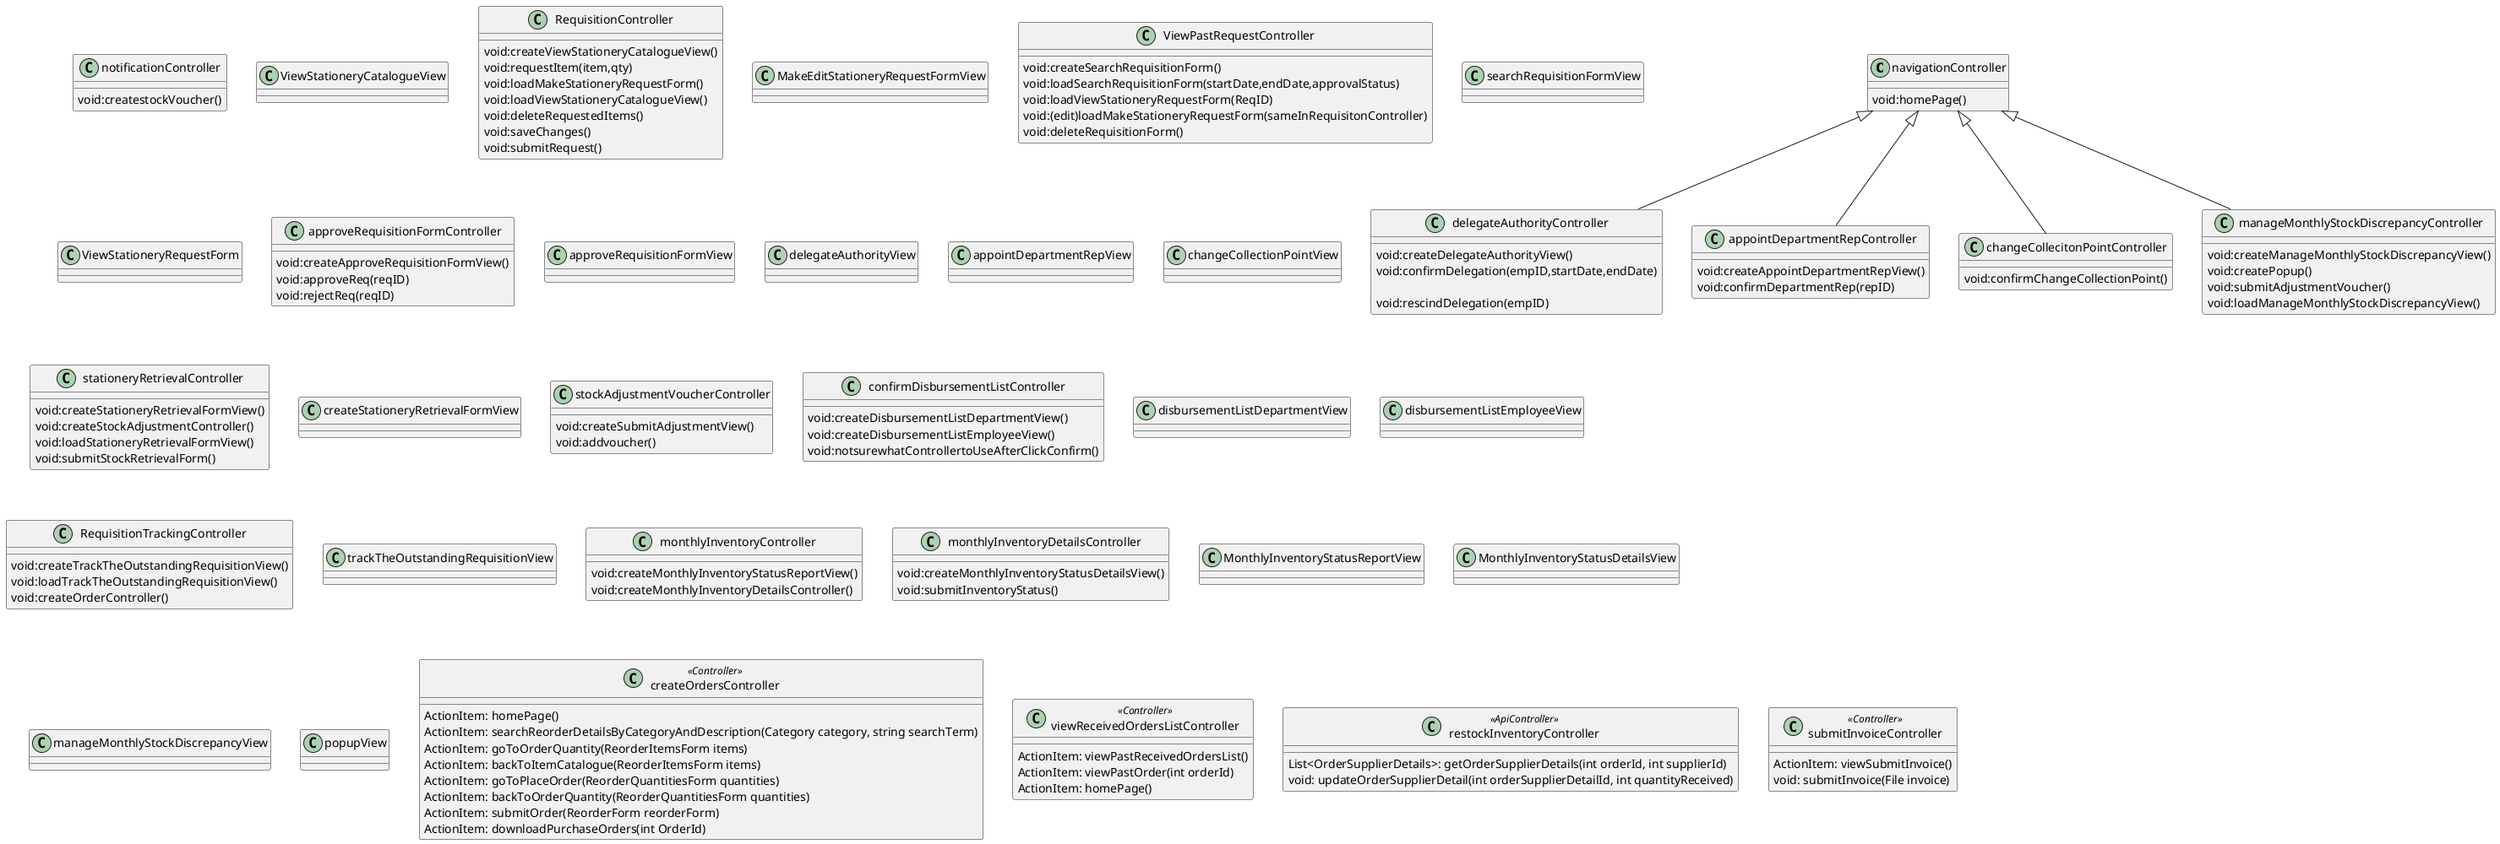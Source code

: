 @startuml
navigationController ^-- delegateAuthorityController
navigationController ^-- appointDepartmentRepController
navigationController ^-- changeCollecitonPointController
navigationController ^-- manageMonthlyStockDiscrepancyController

class notificationController{
    void:createstockVoucher()
}


class navigationController{
    void:homePage()
}

class ViewStationeryCatalogueView{
}

class RequisitionController{
    void:createViewStationeryCatalogueView()
    void:requestItem(item,qty)
    void:loadMakeStationeryRequestForm()
    void:loadViewStationeryCatalogueView()
    void:deleteRequestedItems()
    void:saveChanges()
    void:submitRequest()
}

class MakeEditStationeryRequestFormView{
}
class ViewPastRequestController{
    void:createSearchRequisitionForm()
    void:loadSearchRequisitionForm(startDate,endDate,approvalStatus)
    void:loadViewStationeryRequestForm(ReqID)
    void:(edit)loadMakeStationeryRequestForm(sameInRequisitonController)
    void:deleteRequisitionForm()
}
class searchRequisitionFormView{

}
class ViewStationeryRequestForm{

}

class approveRequisitionFormController{
    void:createApproveRequisitionFormView()
    void:approveReq(reqID)
    void:rejectReq(reqID)
}

class approveRequisitionFormView{

}


 class delegateAuthorityController{
    void:createDelegateAuthorityView()
    void:confirmDelegation(empID,startDate,endDate)

    void:rescindDelegation(empID)
}

class delegateAuthorityView{

}

class appointDepartmentRepController{
    void:createAppointDepartmentRepView()
    void:confirmDepartmentRep(repID)

}

class appointDepartmentRepView{

}

class changeCollecitonPointController{
    void:confirmChangeCollectionPoint()
}

class changeCollectionPointView{

}
class stationeryRetrievalController{
    void:createStationeryRetrievalFormView()
    void:createStockAdjustmentController()
    void:loadStationeryRetrievalFormView()
    void:submitStockRetrievalForm()
    
    
}
class createStationeryRetrievalFormView{

}
class stockAdjustmentVoucherController{
    void:createSubmitAdjustmentView()
    void:addvoucher()
}


class confirmDisbursementListController{
    void:createDisbursementListDepartmentView()
    void:createDisbursementListEmployeeView()
    void:notsurewhatControllertoUseAfterClickConfirm()
}
class disbursementListDepartmentView{

}
class disbursementListEmployeeView{

}

class RequisitionTrackingController{
    void:createTrackTheOutstandingRequisitionView()
    void:loadTrackTheOutstandingRequisitionView()
    void:createOrderController()
}
class trackTheOutstandingRequisitionView{

}
class monthlyInventoryController{
    void:createMonthlyInventoryStatusReportView()
    void:createMonthlyInventoryDetailsController()
}
class monthlyInventoryDetailsController{
    void:createMonthlyInventoryStatusDetailsView()
    void:submitInventoryStatus()
}
class MonthlyInventoryStatusReportView{

}
class MonthlyInventoryStatusDetailsView{

}

class manageMonthlyStockDiscrepancyController{
    void:createManageMonthlyStockDiscrepancyView()
    void:createPopup()
    void:submitAdjustmentVoucher()
    void:loadManageMonthlyStockDiscrepancyView()


}
class manageMonthlyStockDiscrepancyView{

}
class popupView{

}

' Ordering Package
class createOrdersController <<Controller>> {
    ActionItem: homePage()
    ActionItem: searchReorderDetailsByCategoryAndDescription(Category category, string searchTerm)
    ActionItem: goToOrderQuantity(ReorderItemsForm items)
    ActionItem: backToItemCatalogue(ReorderItemsForm items)
    ActionItem: goToPlaceOrder(ReorderQuantitiesForm quantities)
    ActionItem: backToOrderQuantity(ReorderQuantitiesForm quantities)
    ActionItem: submitOrder(ReorderForm reorderForm)
    ActionItem: downloadPurchaseOrders(int OrderId)
}

class viewReceivedOrdersListController <<Controller>> {
    ' serves as back route from Received Orders Details page
    ActionItem: viewPastReceivedOrdersList()
    ActionItem: viewPastOrder(int orderId)
    ActionItem: homePage()
}

class restockInventoryController <<ApiController>> {
    List<OrderSupplierDetails>: getOrderSupplierDetails(int orderId, int supplierId)
    void: updateOrderSupplierDetail(int orderSupplierDetailId, int quantityReceived)
}

class submitInvoiceController <<Controller>> {
    ActionItem: viewSubmitInvoice()
    void: submitInvoice(File invoice)
}
@enduml



